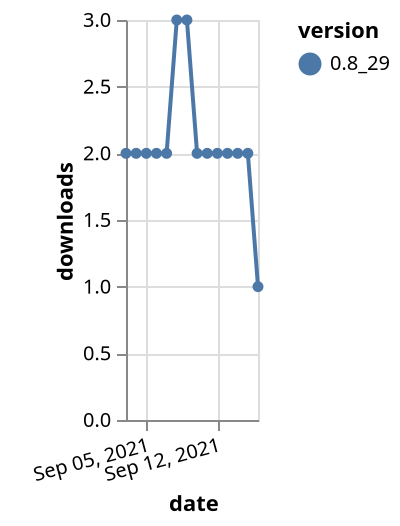{"$schema": "https://vega.github.io/schema/vega-lite/v5.json", "description": "A simple bar chart with embedded data.", "data": {"values": [{"date": "2021-09-03", "total": 2735, "delta": 2, "version": "0.8_29"}, {"date": "2021-09-04", "total": 2737, "delta": 2, "version": "0.8_29"}, {"date": "2021-09-05", "total": 2739, "delta": 2, "version": "0.8_29"}, {"date": "2021-09-06", "total": 2741, "delta": 2, "version": "0.8_29"}, {"date": "2021-09-07", "total": 2743, "delta": 2, "version": "0.8_29"}, {"date": "2021-09-08", "total": 2746, "delta": 3, "version": "0.8_29"}, {"date": "2021-09-09", "total": 2749, "delta": 3, "version": "0.8_29"}, {"date": "2021-09-10", "total": 2751, "delta": 2, "version": "0.8_29"}, {"date": "2021-09-11", "total": 2753, "delta": 2, "version": "0.8_29"}, {"date": "2021-09-12", "total": 2755, "delta": 2, "version": "0.8_29"}, {"date": "2021-09-13", "total": 2757, "delta": 2, "version": "0.8_29"}, {"date": "2021-09-14", "total": 2759, "delta": 2, "version": "0.8_29"}, {"date": "2021-09-15", "total": 2761, "delta": 2, "version": "0.8_29"}, {"date": "2021-09-16", "total": 2762, "delta": 1, "version": "0.8_29"}]}, "width": "container", "mark": {"type": "line", "point": {"filled": true}}, "encoding": {"x": {"field": "date", "type": "temporal", "timeUnit": "yearmonthdate", "title": "date", "axis": {"labelAngle": -15}}, "y": {"field": "delta", "type": "quantitative", "title": "downloads"}, "color": {"field": "version", "type": "nominal"}, "tooltip": {"field": "delta"}}}